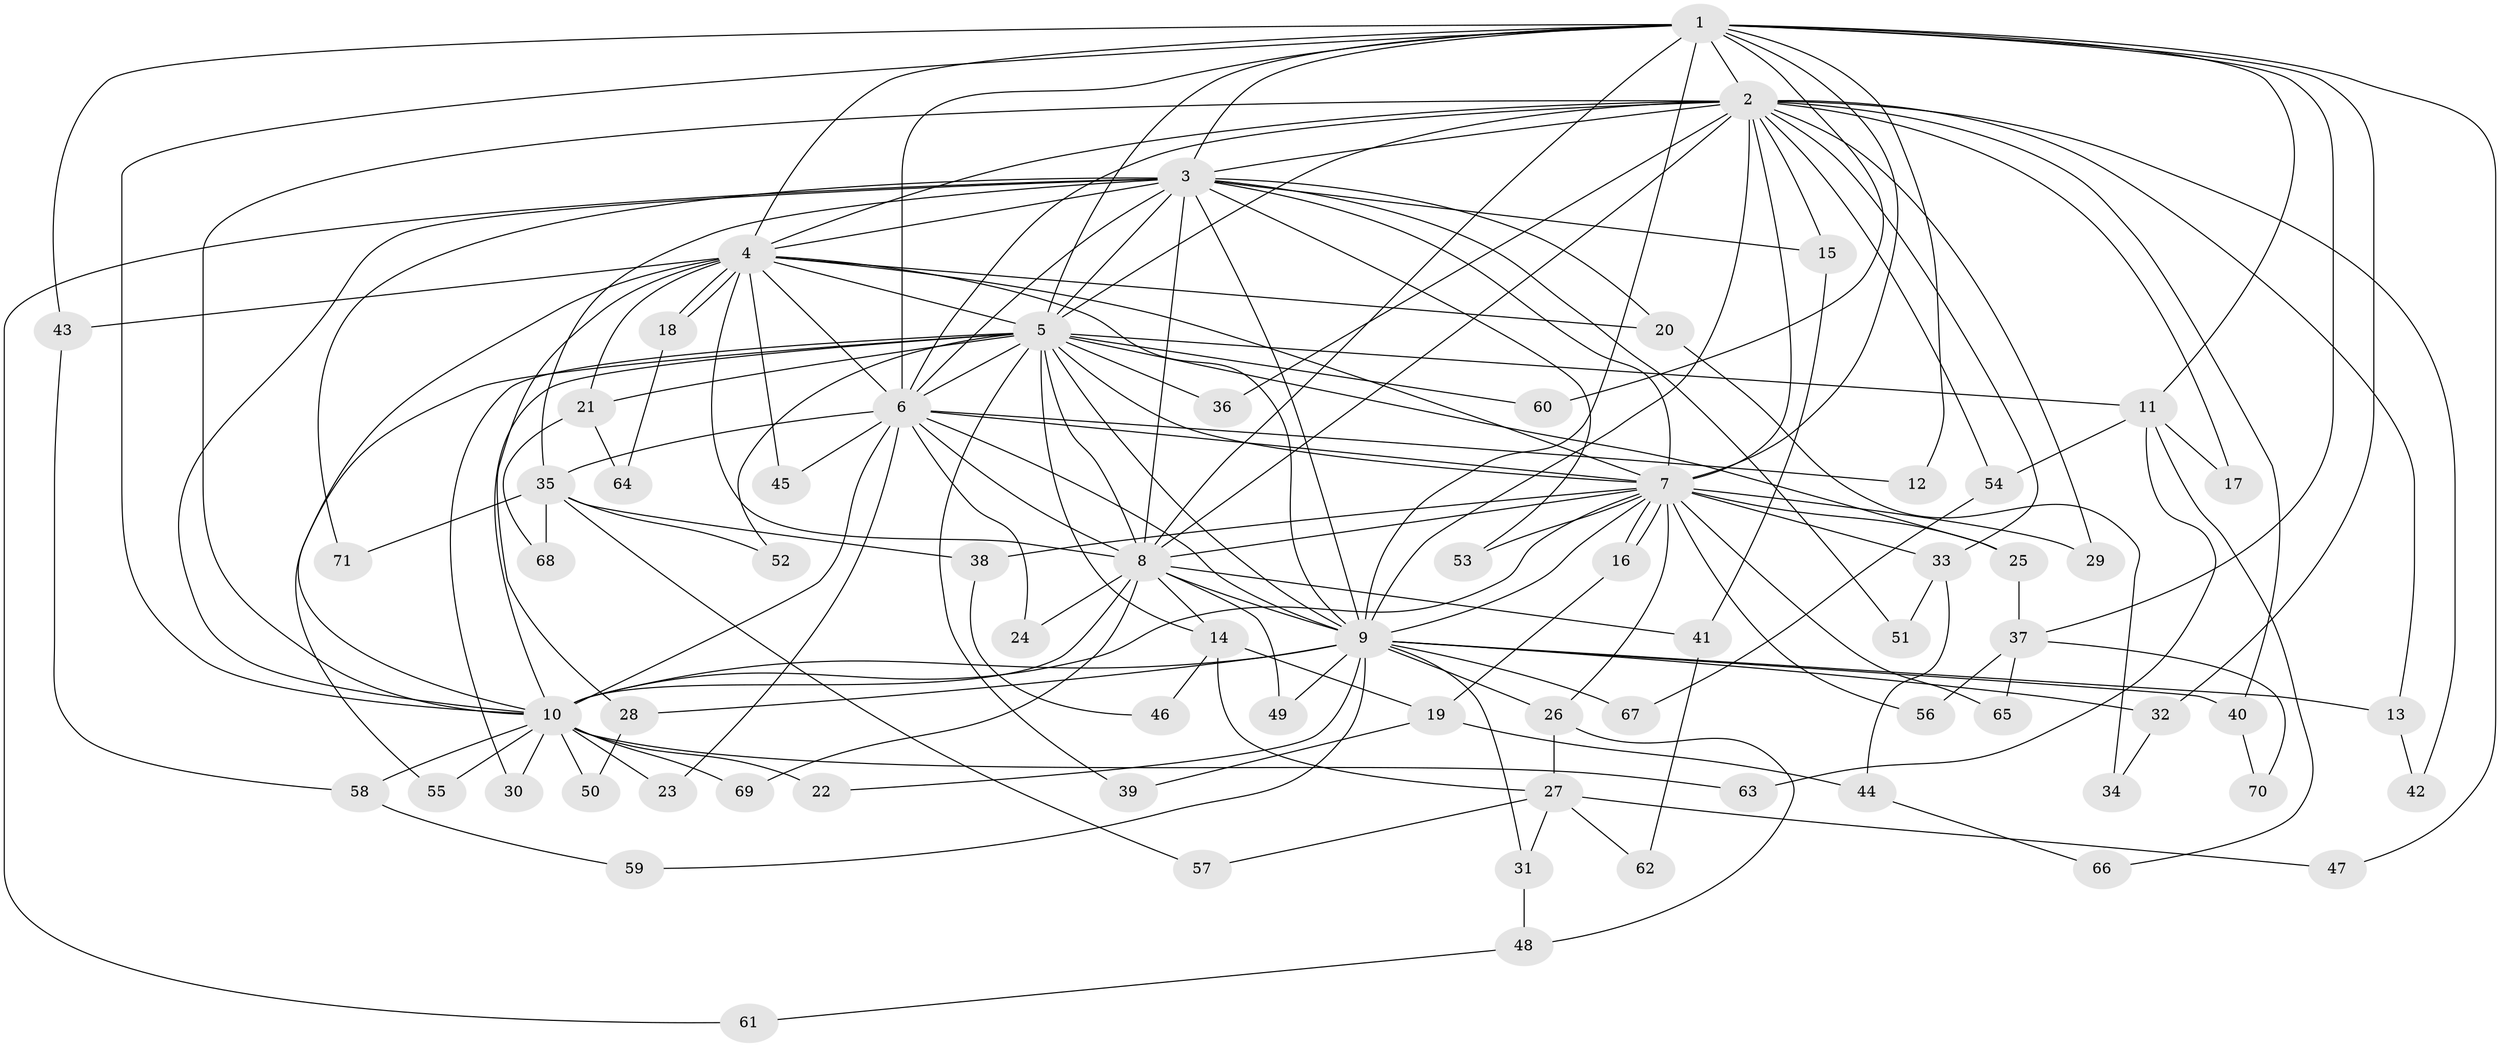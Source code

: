 // coarse degree distribution, {16: 0.07142857142857142, 2: 0.5357142857142857, 1: 0.2857142857142857, 3: 0.03571428571428571, 10: 0.03571428571428571, 11: 0.03571428571428571}
// Generated by graph-tools (version 1.1) at 2025/48/03/04/25 21:48:28]
// undirected, 71 vertices, 167 edges
graph export_dot {
graph [start="1"]
  node [color=gray90,style=filled];
  1;
  2;
  3;
  4;
  5;
  6;
  7;
  8;
  9;
  10;
  11;
  12;
  13;
  14;
  15;
  16;
  17;
  18;
  19;
  20;
  21;
  22;
  23;
  24;
  25;
  26;
  27;
  28;
  29;
  30;
  31;
  32;
  33;
  34;
  35;
  36;
  37;
  38;
  39;
  40;
  41;
  42;
  43;
  44;
  45;
  46;
  47;
  48;
  49;
  50;
  51;
  52;
  53;
  54;
  55;
  56;
  57;
  58;
  59;
  60;
  61;
  62;
  63;
  64;
  65;
  66;
  67;
  68;
  69;
  70;
  71;
  1 -- 2;
  1 -- 3;
  1 -- 4;
  1 -- 5;
  1 -- 6;
  1 -- 7;
  1 -- 8;
  1 -- 9;
  1 -- 10;
  1 -- 11;
  1 -- 12;
  1 -- 32;
  1 -- 37;
  1 -- 43;
  1 -- 47;
  1 -- 60;
  2 -- 3;
  2 -- 4;
  2 -- 5;
  2 -- 6;
  2 -- 7;
  2 -- 8;
  2 -- 9;
  2 -- 10;
  2 -- 13;
  2 -- 15;
  2 -- 17;
  2 -- 29;
  2 -- 33;
  2 -- 36;
  2 -- 40;
  2 -- 42;
  2 -- 54;
  3 -- 4;
  3 -- 5;
  3 -- 6;
  3 -- 7;
  3 -- 8;
  3 -- 9;
  3 -- 10;
  3 -- 15;
  3 -- 20;
  3 -- 35;
  3 -- 51;
  3 -- 53;
  3 -- 61;
  3 -- 71;
  4 -- 5;
  4 -- 6;
  4 -- 7;
  4 -- 8;
  4 -- 9;
  4 -- 10;
  4 -- 18;
  4 -- 18;
  4 -- 20;
  4 -- 21;
  4 -- 28;
  4 -- 43;
  4 -- 45;
  5 -- 6;
  5 -- 7;
  5 -- 8;
  5 -- 9;
  5 -- 10;
  5 -- 11;
  5 -- 14;
  5 -- 21;
  5 -- 25;
  5 -- 30;
  5 -- 36;
  5 -- 39;
  5 -- 52;
  5 -- 55;
  5 -- 60;
  6 -- 7;
  6 -- 8;
  6 -- 9;
  6 -- 10;
  6 -- 12;
  6 -- 23;
  6 -- 24;
  6 -- 35;
  6 -- 45;
  7 -- 8;
  7 -- 9;
  7 -- 10;
  7 -- 16;
  7 -- 16;
  7 -- 25;
  7 -- 26;
  7 -- 29;
  7 -- 33;
  7 -- 38;
  7 -- 53;
  7 -- 56;
  7 -- 65;
  8 -- 9;
  8 -- 10;
  8 -- 14;
  8 -- 24;
  8 -- 41;
  8 -- 49;
  8 -- 69;
  9 -- 10;
  9 -- 13;
  9 -- 22;
  9 -- 26;
  9 -- 28;
  9 -- 31;
  9 -- 32;
  9 -- 40;
  9 -- 49;
  9 -- 59;
  9 -- 67;
  10 -- 22;
  10 -- 23;
  10 -- 30;
  10 -- 50;
  10 -- 55;
  10 -- 58;
  10 -- 63;
  10 -- 69;
  11 -- 17;
  11 -- 54;
  11 -- 63;
  11 -- 66;
  13 -- 42;
  14 -- 19;
  14 -- 27;
  14 -- 46;
  15 -- 41;
  16 -- 19;
  18 -- 64;
  19 -- 39;
  19 -- 44;
  20 -- 34;
  21 -- 64;
  21 -- 68;
  25 -- 37;
  26 -- 27;
  26 -- 48;
  27 -- 31;
  27 -- 47;
  27 -- 57;
  27 -- 62;
  28 -- 50;
  31 -- 48;
  32 -- 34;
  33 -- 44;
  33 -- 51;
  35 -- 38;
  35 -- 52;
  35 -- 57;
  35 -- 68;
  35 -- 71;
  37 -- 56;
  37 -- 65;
  37 -- 70;
  38 -- 46;
  40 -- 70;
  41 -- 62;
  43 -- 58;
  44 -- 66;
  48 -- 61;
  54 -- 67;
  58 -- 59;
}
